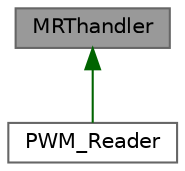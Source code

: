 digraph "MRThandler"
{
 // LATEX_PDF_SIZE
  bgcolor="transparent";
  edge [fontname=Helvetica,fontsize=10,labelfontname=Helvetica,labelfontsize=10];
  node [fontname=Helvetica,fontsize=10,shape=box,height=0.2,width=0.4];
  Node1 [id="Node000001",label="MRThandler",height=0.2,width=0.4,color="gray40", fillcolor="grey60", style="filled", fontcolor="black",tooltip="Clase del objeto MRThandler El objeto MRThandler debe ser heredado por cualquier objeto que desee est..."];
  Node1 -> Node2 [id="edge2_Node000001_Node000002",dir="back",color="darkgreen",style="solid",tooltip=" "];
  Node2 [id="Node000002",label="PWM_Reader",height=0.2,width=0.4,color="gray40", fillcolor="white", style="filled",URL="$class_p_w_m___reader.html",tooltip="Clase del objeto PWM_Reader."];
}
